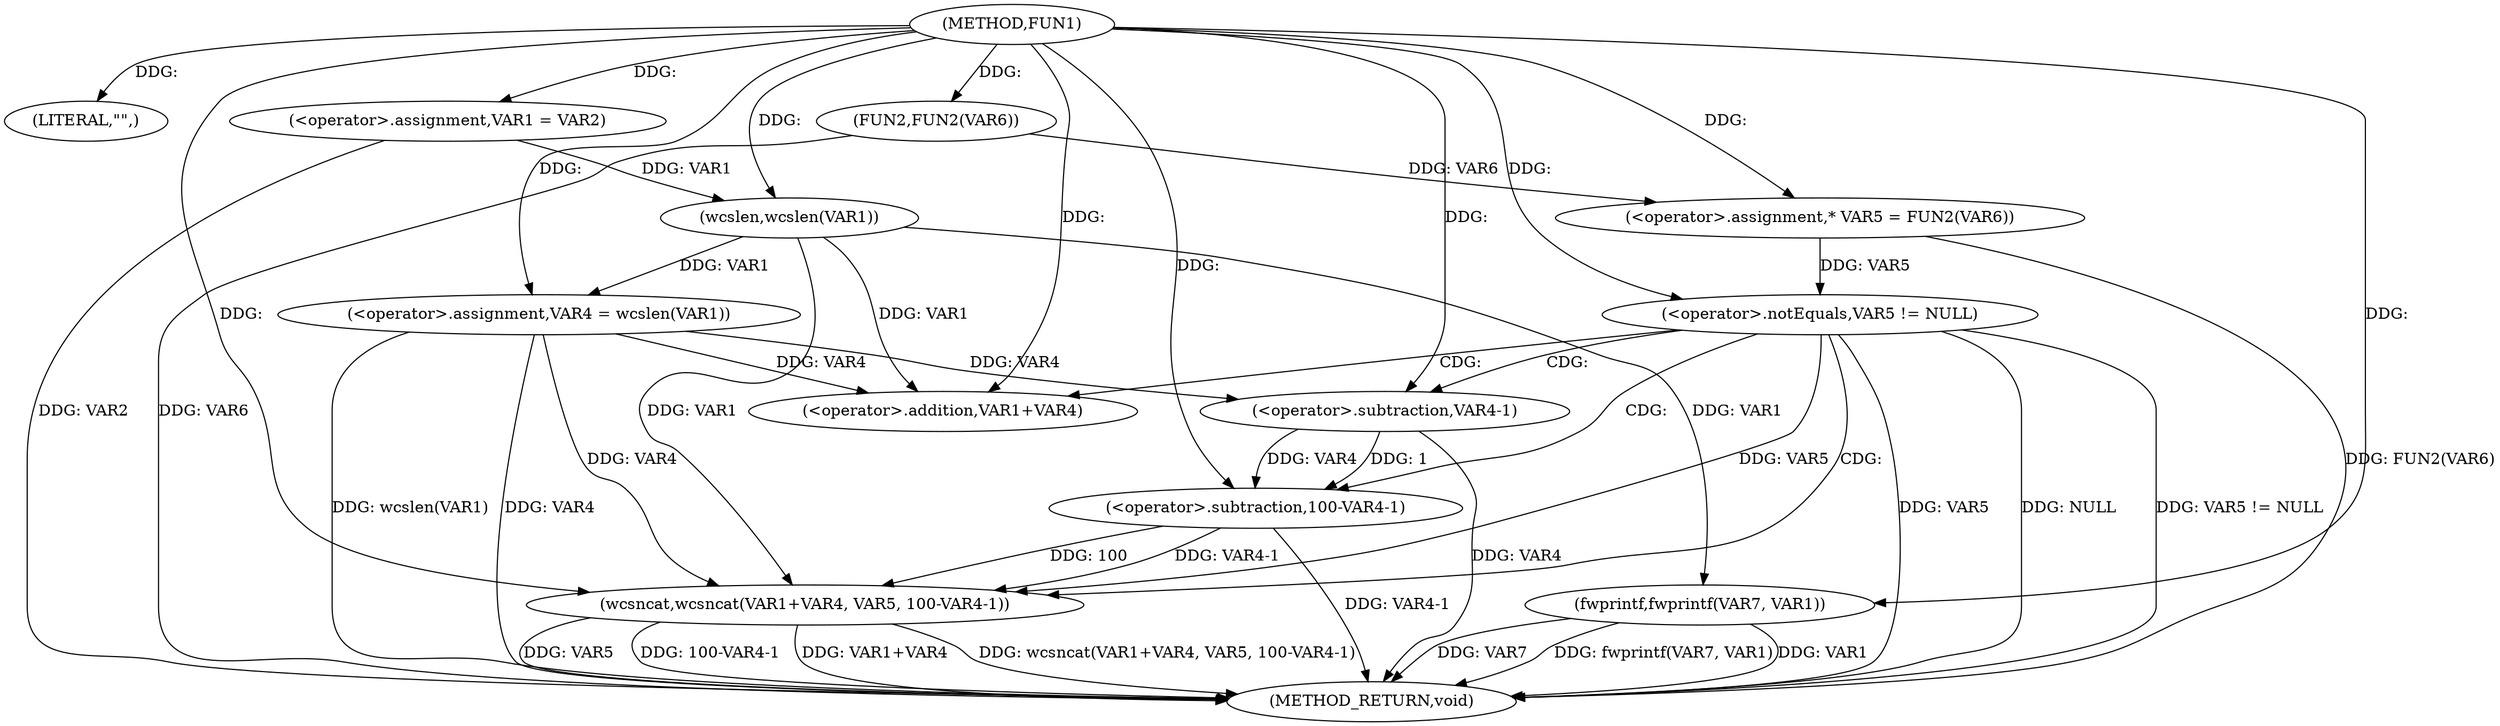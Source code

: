 digraph FUN1 {  
"1000100" [label = "(METHOD,FUN1)" ]
"1000136" [label = "(METHOD_RETURN,void)" ]
"1000103" [label = "(LITERAL,\"\",)" ]
"1000104" [label = "(<operator>.assignment,VAR1 = VAR2)" ]
"1000109" [label = "(<operator>.assignment,VAR4 = wcslen(VAR1))" ]
"1000111" [label = "(wcslen,wcslen(VAR1))" ]
"1000114" [label = "(<operator>.assignment,* VAR5 = FUN2(VAR6))" ]
"1000116" [label = "(FUN2,FUN2(VAR6))" ]
"1000119" [label = "(<operator>.notEquals,VAR5 != NULL)" ]
"1000123" [label = "(wcsncat,wcsncat(VAR1+VAR4, VAR5, 100-VAR4-1))" ]
"1000124" [label = "(<operator>.addition,VAR1+VAR4)" ]
"1000128" [label = "(<operator>.subtraction,100-VAR4-1)" ]
"1000130" [label = "(<operator>.subtraction,VAR4-1)" ]
"1000133" [label = "(fwprintf,fwprintf(VAR7, VAR1))" ]
  "1000116" -> "1000136"  [ label = "DDG: VAR6"] 
  "1000128" -> "1000136"  [ label = "DDG: VAR4-1"] 
  "1000123" -> "1000136"  [ label = "DDG: wcsncat(VAR1+VAR4, VAR5, 100-VAR4-1)"] 
  "1000133" -> "1000136"  [ label = "DDG: VAR7"] 
  "1000119" -> "1000136"  [ label = "DDG: NULL"] 
  "1000123" -> "1000136"  [ label = "DDG: VAR5"] 
  "1000133" -> "1000136"  [ label = "DDG: fwprintf(VAR7, VAR1)"] 
  "1000123" -> "1000136"  [ label = "DDG: 100-VAR4-1"] 
  "1000119" -> "1000136"  [ label = "DDG: VAR5 != NULL"] 
  "1000133" -> "1000136"  [ label = "DDG: VAR1"] 
  "1000109" -> "1000136"  [ label = "DDG: VAR4"] 
  "1000119" -> "1000136"  [ label = "DDG: VAR5"] 
  "1000109" -> "1000136"  [ label = "DDG: wcslen(VAR1)"] 
  "1000114" -> "1000136"  [ label = "DDG: FUN2(VAR6)"] 
  "1000104" -> "1000136"  [ label = "DDG: VAR2"] 
  "1000130" -> "1000136"  [ label = "DDG: VAR4"] 
  "1000123" -> "1000136"  [ label = "DDG: VAR1+VAR4"] 
  "1000100" -> "1000103"  [ label = "DDG: "] 
  "1000100" -> "1000104"  [ label = "DDG: "] 
  "1000111" -> "1000109"  [ label = "DDG: VAR1"] 
  "1000100" -> "1000109"  [ label = "DDG: "] 
  "1000104" -> "1000111"  [ label = "DDG: VAR1"] 
  "1000100" -> "1000111"  [ label = "DDG: "] 
  "1000116" -> "1000114"  [ label = "DDG: VAR6"] 
  "1000100" -> "1000114"  [ label = "DDG: "] 
  "1000100" -> "1000116"  [ label = "DDG: "] 
  "1000114" -> "1000119"  [ label = "DDG: VAR5"] 
  "1000100" -> "1000119"  [ label = "DDG: "] 
  "1000111" -> "1000123"  [ label = "DDG: VAR1"] 
  "1000100" -> "1000123"  [ label = "DDG: "] 
  "1000109" -> "1000123"  [ label = "DDG: VAR4"] 
  "1000111" -> "1000124"  [ label = "DDG: VAR1"] 
  "1000100" -> "1000124"  [ label = "DDG: "] 
  "1000109" -> "1000124"  [ label = "DDG: VAR4"] 
  "1000119" -> "1000123"  [ label = "DDG: VAR5"] 
  "1000128" -> "1000123"  [ label = "DDG: 100"] 
  "1000128" -> "1000123"  [ label = "DDG: VAR4-1"] 
  "1000100" -> "1000128"  [ label = "DDG: "] 
  "1000130" -> "1000128"  [ label = "DDG: VAR4"] 
  "1000130" -> "1000128"  [ label = "DDG: 1"] 
  "1000100" -> "1000130"  [ label = "DDG: "] 
  "1000109" -> "1000130"  [ label = "DDG: VAR4"] 
  "1000100" -> "1000133"  [ label = "DDG: "] 
  "1000111" -> "1000133"  [ label = "DDG: VAR1"] 
  "1000119" -> "1000128"  [ label = "CDG: "] 
  "1000119" -> "1000123"  [ label = "CDG: "] 
  "1000119" -> "1000124"  [ label = "CDG: "] 
  "1000119" -> "1000130"  [ label = "CDG: "] 
}
